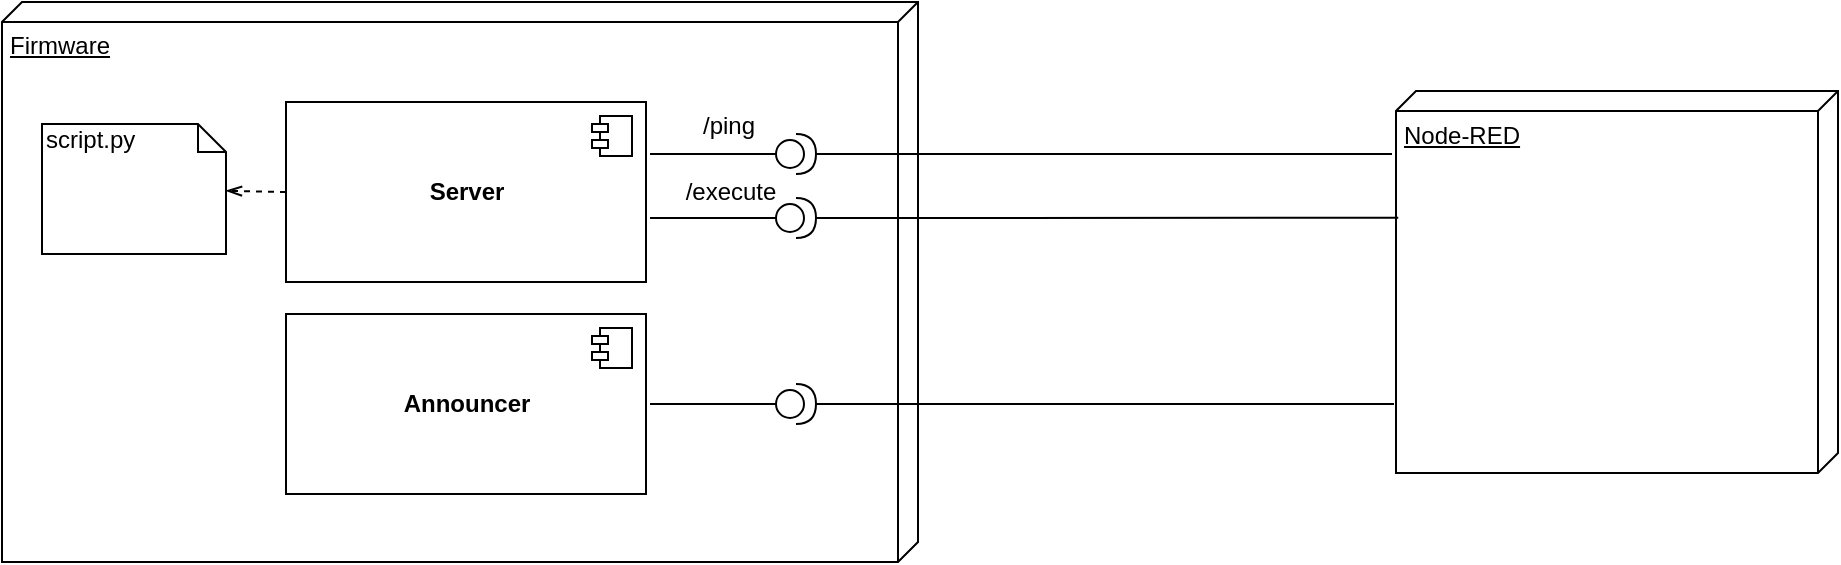 <mxfile version="13.3.5" type="device"><diagram name="Page-1" id="5f0bae14-7c28-e335-631c-24af17079c00"><mxGraphModel dx="1422" dy="771" grid="0" gridSize="10" guides="1" tooltips="1" connect="1" arrows="1" fold="1" page="1" pageScale="1" pageWidth="1100" pageHeight="850" background="#ffffff" math="0" shadow="0"><root><mxCell id="0"/><mxCell id="1" parent="0"/><mxCell id="zsz9yz9hylg6ybSFL0qC-7" value="Firmware" style="verticalAlign=top;align=left;spacingTop=8;spacingLeft=2;spacingRight=12;shape=cube;size=10;direction=south;fontStyle=4;html=1;" vertex="1" parent="1"><mxGeometry x="73" y="99" width="458" height="280" as="geometry"/></mxCell><mxCell id="zsz9yz9hylg6ybSFL0qC-9" value="Node-RED" style="verticalAlign=top;align=left;spacingTop=8;spacingLeft=2;spacingRight=12;shape=cube;size=10;direction=south;fontStyle=4;html=1;" vertex="1" parent="1"><mxGeometry x="770" y="143.5" width="221" height="191" as="geometry"/></mxCell><mxCell id="zsz9yz9hylg6ybSFL0qC-10" value="" style="rounded=0;orthogonalLoop=1;jettySize=auto;html=1;endArrow=none;endFill=0;entryX=0;entryY=0.5;entryDx=0;entryDy=0;entryPerimeter=0;exitX=1;exitY=0.25;exitDx=0;exitDy=0;" edge="1" target="zsz9yz9hylg6ybSFL0qC-17" parent="1"><mxGeometry relative="1" as="geometry"><mxPoint x="397" y="175" as="sourcePoint"/><mxPoint x="457" y="190" as="targetPoint"/><Array as="points"/></mxGeometry></mxCell><mxCell id="zsz9yz9hylg6ybSFL0qC-37" style="edgeStyle=none;rounded=0;jumpSize=0;orthogonalLoop=1;jettySize=auto;html=1;exitX=1;exitY=0.5;exitDx=0;exitDy=0;exitPerimeter=0;startSize=0;endArrow=none;endFill=0;endSize=0;" edge="1" parent="1" source="zsz9yz9hylg6ybSFL0qC-17"><mxGeometry relative="1" as="geometry"><mxPoint x="768" y="175" as="targetPoint"/></mxGeometry></mxCell><mxCell id="zsz9yz9hylg6ybSFL0qC-17" value="" style="shape=providedRequiredInterface;html=1;verticalLabelPosition=bottom;" vertex="1" parent="1"><mxGeometry x="460" y="165" width="20" height="20" as="geometry"/></mxCell><mxCell id="zsz9yz9hylg6ybSFL0qC-19" value="" style="rounded=0;orthogonalLoop=1;jettySize=auto;html=1;endArrow=none;endFill=0;entryX=0;entryY=0.5;entryDx=0;entryDy=0;entryPerimeter=0;" edge="1" parent="1"><mxGeometry relative="1" as="geometry"><mxPoint x="397" y="207" as="sourcePoint"/><mxPoint x="460" y="207" as="targetPoint"/><Array as="points"/></mxGeometry></mxCell><mxCell id="zsz9yz9hylg6ybSFL0qC-38" style="edgeStyle=none;rounded=0;jumpSize=0;orthogonalLoop=1;jettySize=auto;html=1;exitX=1;exitY=0.5;exitDx=0;exitDy=0;exitPerimeter=0;entryX=0.332;entryY=0.995;entryDx=0;entryDy=0;entryPerimeter=0;startSize=0;endArrow=none;endFill=0;endSize=0;" edge="1" parent="1" source="zsz9yz9hylg6ybSFL0qC-20" target="zsz9yz9hylg6ybSFL0qC-9"><mxGeometry relative="1" as="geometry"/></mxCell><mxCell id="zsz9yz9hylg6ybSFL0qC-20" value="" style="shape=providedRequiredInterface;html=1;verticalLabelPosition=bottom;" vertex="1" parent="1"><mxGeometry x="460" y="197" width="20" height="20" as="geometry"/></mxCell><mxCell id="zsz9yz9hylg6ybSFL0qC-21" value="" style="rounded=0;orthogonalLoop=1;jettySize=auto;html=1;endArrow=none;endFill=0;entryX=0;entryY=0.5;entryDx=0;entryDy=0;entryPerimeter=0;exitX=1;exitY=0.25;exitDx=0;exitDy=0;" edge="1" parent="1"><mxGeometry relative="1" as="geometry"><mxPoint x="397" y="300" as="sourcePoint"/><mxPoint x="460" y="300" as="targetPoint"/><Array as="points"/></mxGeometry></mxCell><mxCell id="zsz9yz9hylg6ybSFL0qC-40" style="edgeStyle=none;rounded=0;jumpSize=0;orthogonalLoop=1;jettySize=auto;html=1;exitX=1;exitY=0.5;exitDx=0;exitDy=0;exitPerimeter=0;startSize=0;endArrow=none;endFill=0;endSize=0;" edge="1" parent="1" source="zsz9yz9hylg6ybSFL0qC-22"><mxGeometry relative="1" as="geometry"><mxPoint x="769" y="300" as="targetPoint"/></mxGeometry></mxCell><mxCell id="zsz9yz9hylg6ybSFL0qC-22" value="" style="shape=providedRequiredInterface;html=1;verticalLabelPosition=bottom;" vertex="1" parent="1"><mxGeometry x="460" y="290" width="20" height="20" as="geometry"/></mxCell><mxCell id="zsz9yz9hylg6ybSFL0qC-23" value="&lt;div&gt;/ping&lt;/div&gt;" style="text;html=1;align=center;verticalAlign=middle;resizable=0;points=[];autosize=1;" vertex="1" parent="1"><mxGeometry x="418" y="152" width="36" height="18" as="geometry"/></mxCell><mxCell id="zsz9yz9hylg6ybSFL0qC-24" value="/execute" style="text;html=1;align=center;verticalAlign=middle;resizable=0;points=[];autosize=1;" vertex="1" parent="1"><mxGeometry x="409" y="185" width="55" height="18" as="geometry"/></mxCell><mxCell id="zsz9yz9hylg6ybSFL0qC-44" style="edgeStyle=none;rounded=0;jumpSize=0;orthogonalLoop=1;jettySize=auto;html=1;exitX=0;exitY=0.5;exitDx=0;exitDy=0;endArrow=openThin;endFill=0;strokeWidth=1;startArrow=none;startFill=0;dashed=1;" edge="1" parent="1" source="zsz9yz9hylg6ybSFL0qC-25" target="zsz9yz9hylg6ybSFL0qC-27"><mxGeometry relative="1" as="geometry"/></mxCell><mxCell id="zsz9yz9hylg6ybSFL0qC-25" value="&lt;b&gt;Server&lt;/b&gt;" style="html=1;dropTarget=0;" vertex="1" parent="1"><mxGeometry x="215" y="149" width="180" height="90" as="geometry"/></mxCell><mxCell id="zsz9yz9hylg6ybSFL0qC-26" value="" style="shape=component;jettyWidth=8;jettyHeight=4;" vertex="1" parent="zsz9yz9hylg6ybSFL0qC-25"><mxGeometry x="1" width="20" height="20" relative="1" as="geometry"><mxPoint x="-27" y="7" as="offset"/></mxGeometry></mxCell><mxCell id="zsz9yz9hylg6ybSFL0qC-27" value="script.py" style="shape=note;whiteSpace=wrap;html=1;size=14;verticalAlign=top;align=left;spacingTop=-6;" vertex="1" parent="1"><mxGeometry x="93" y="160" width="92" height="65" as="geometry"/></mxCell><mxCell id="zsz9yz9hylg6ybSFL0qC-29" value="&lt;b&gt;Announcer&lt;/b&gt;" style="html=1;dropTarget=0;" vertex="1" parent="1"><mxGeometry x="215" y="255" width="180" height="90" as="geometry"/></mxCell><mxCell id="zsz9yz9hylg6ybSFL0qC-30" value="" style="shape=component;jettyWidth=8;jettyHeight=4;" vertex="1" parent="zsz9yz9hylg6ybSFL0qC-29"><mxGeometry x="1" width="20" height="20" relative="1" as="geometry"><mxPoint x="-27" y="7" as="offset"/></mxGeometry></mxCell></root></mxGraphModel></diagram></mxfile>